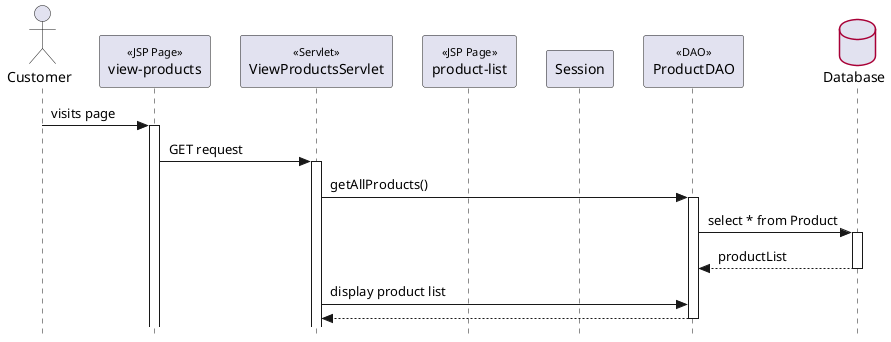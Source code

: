 @startuml ViewProducts

' === Style Tweaks ===

skinparam {
  Style StrictUML
  RoundCorner 5
  ParticipantPadding 10
  Padding 2
  SequenceStereotype {
    Font {
      Size 11
      Style plain
    }
  }
  Database {
    BorderColor #A80036
  }
}

' === Actors / Participants

actor "Customer" as user
participant "view-products" as viewPage << JSP Page >>
participant "ViewProductsServlet" as viewServlet <<Servlet>>
participant "product-list" as productList << JSP Page >>
participant "Session" as session
participant "ProductDAO" as dao << DAO >>
database "Database" as db

' === Interactions ===

user -> viewPage++ : visits page

viewPage -> viewServlet++ : GET request

viewServlet -> dao++ : getAllProducts()
dao -> db++ : select * from Product
return productList

' viewServlet -> session++ : setAttribute("productList", productList)
' return

' viewServlet -> productList++ : forward to page

' productList -> session++ : getAttribute("productList")
' return productList

viewServlet-> dao : display product list
return

@enduml
